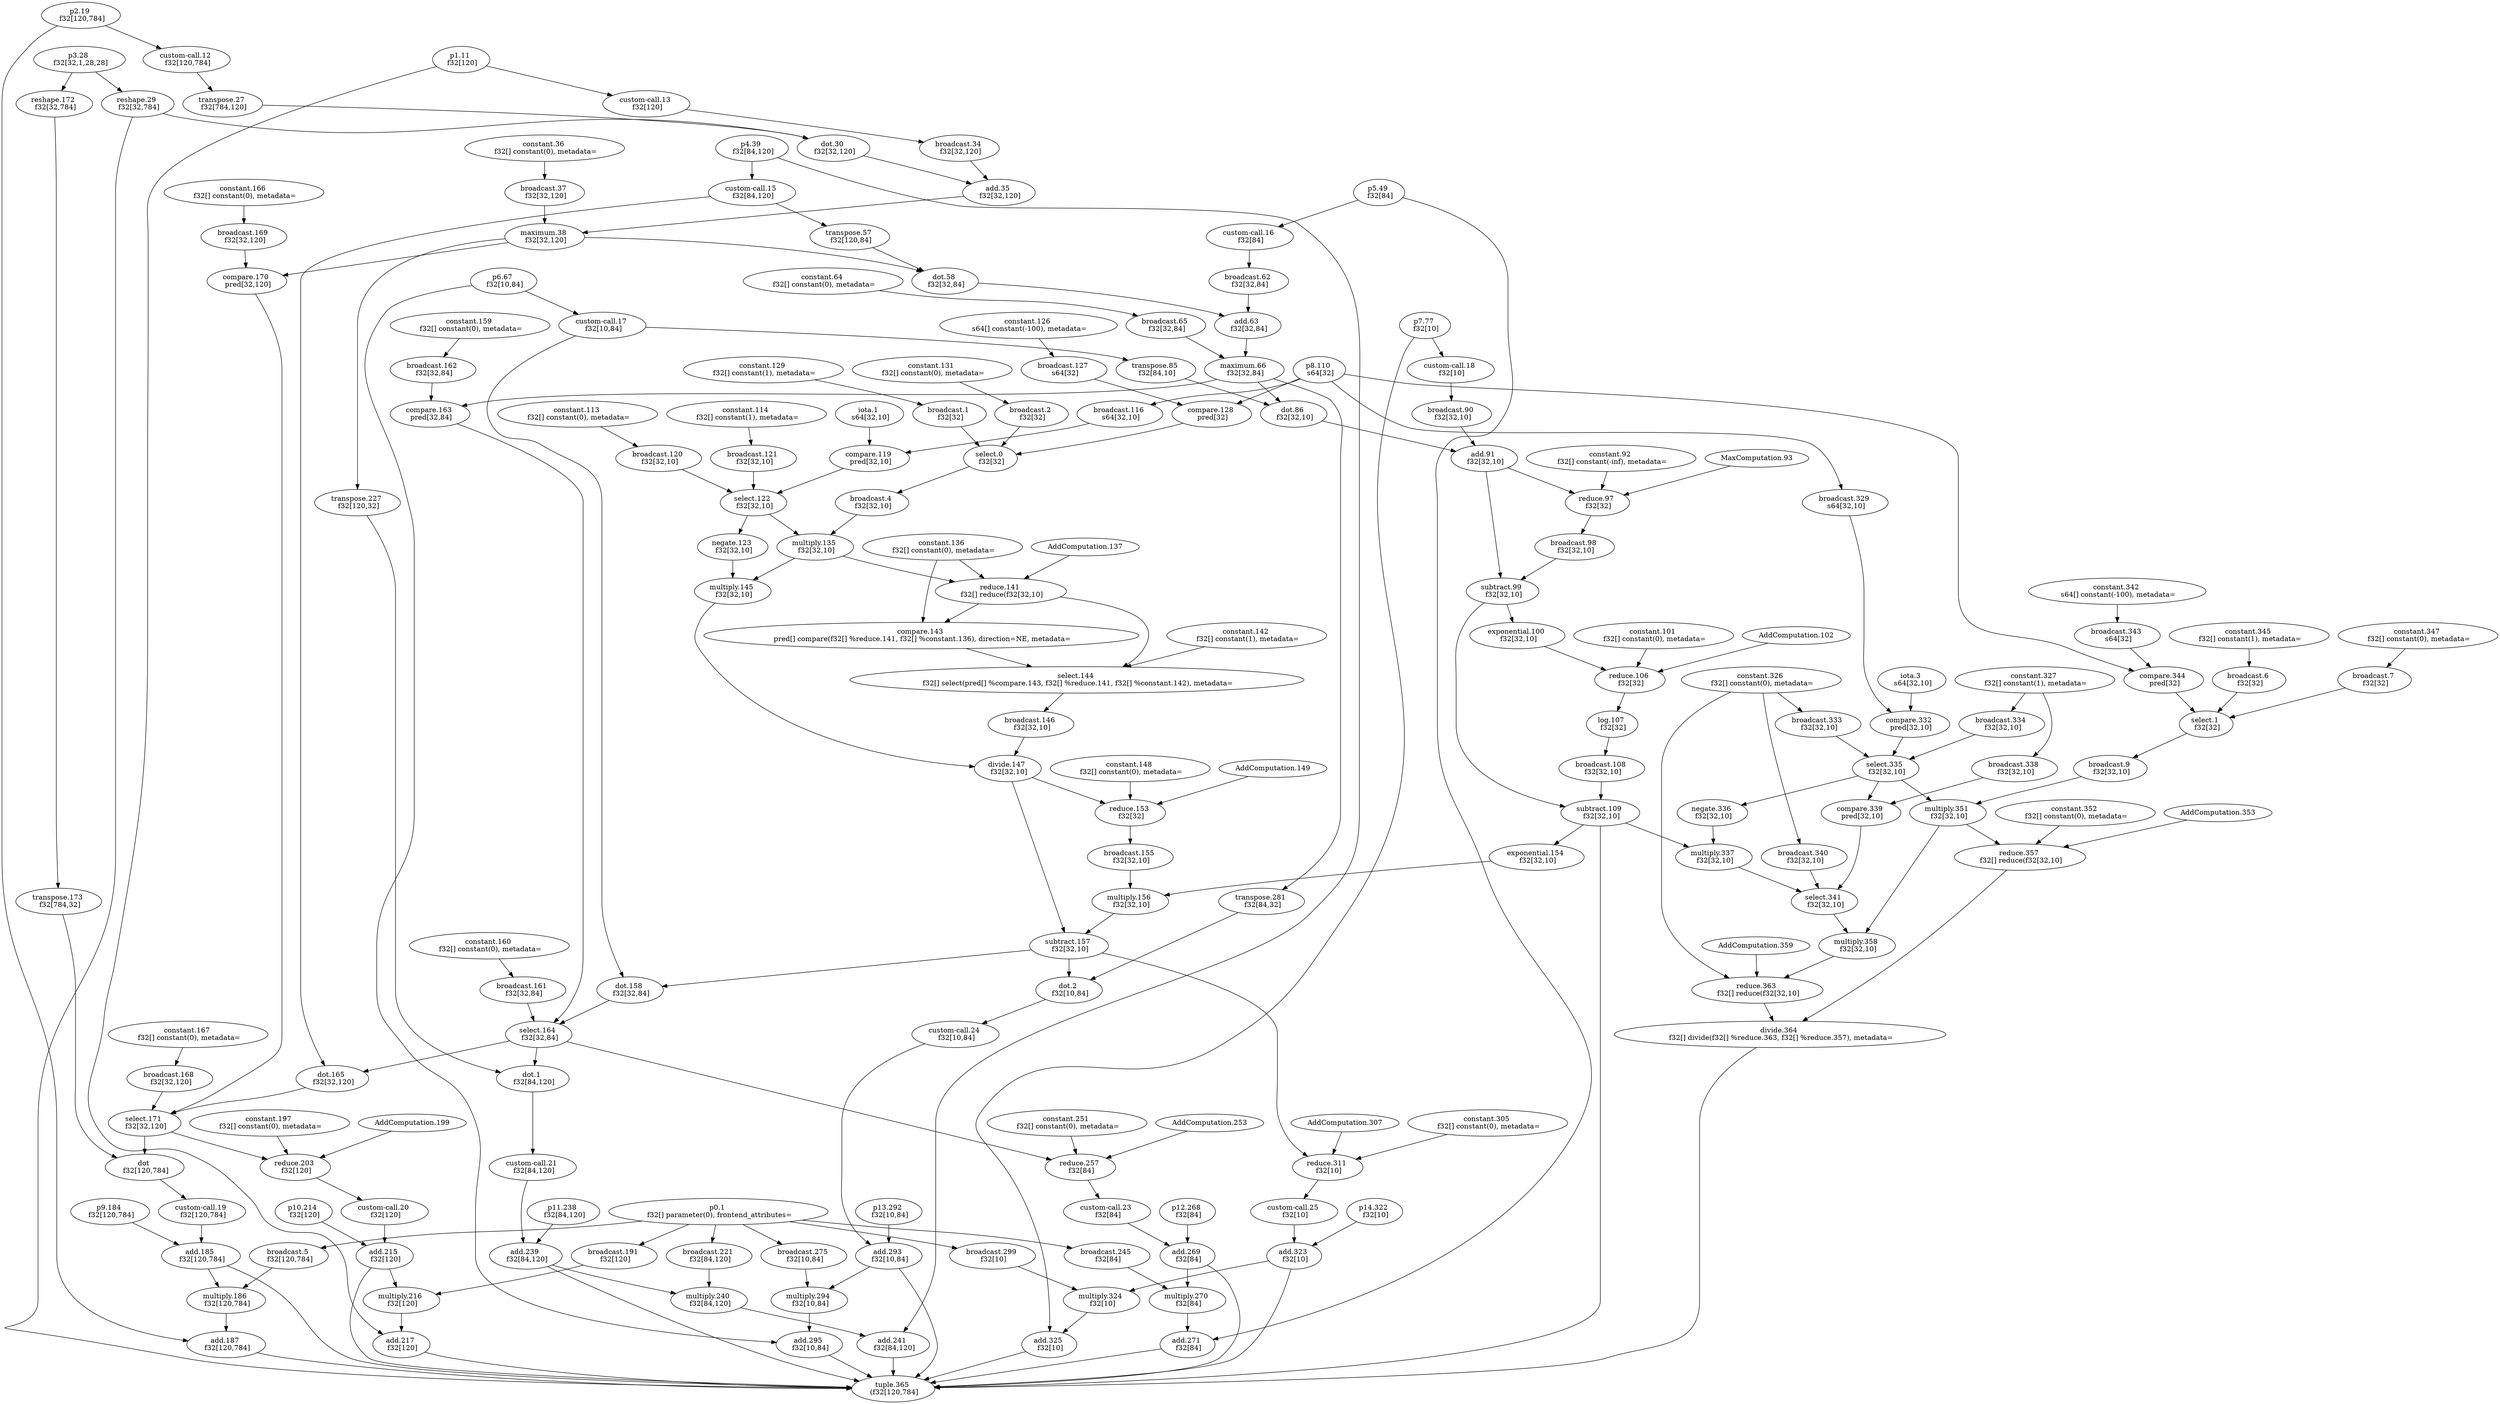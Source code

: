 digraph HloModule {
	"p2.19" [label="p2.19 \n f32[120,784]"];
	"p9.184" [label="p9.184 \n f32[120,784]"];
	"p3.28" [label="p3.28 \n f32[32,1,28,28]"];
	"reshape.29" [label="reshape.29 \n f32[32,784]"];
	"custom-call.12" [label="custom-call.12 \n f32[120,784]"];
	"transpose.27" [label="transpose.27 \n f32[784,120]"];
	"dot.30" [label="dot.30 \n f32[32,120]"];
	"p1.11" [label="p1.11 \n f32[120]"];
	"custom-call.13" [label="custom-call.13 \n f32[120]"];
	"broadcast.34" [label="broadcast.34 \n f32[32,120]"];
	"add.35" [label="add.35 \n f32[32,120]"];
	"constant.36" [label="constant.36 \n f32[] constant(0), metadata="];
	"broadcast.37" [label="broadcast.37 \n f32[32,120]"];
	"maximum.38" [label="maximum.38 \n f32[32,120]"];
	"constant.166" [label="constant.166 \n f32[] constant(0), metadata="];
	"broadcast.169" [label="broadcast.169 \n f32[32,120]"];
	"compare.170" [label="compare.170 \n pred[32,120]"];
	"p4.39" [label="p4.39 \n f32[84,120]"];
	"custom-call.15" [label="custom-call.15 \n f32[84,120]"];
	"transpose.57" [label="transpose.57 \n f32[120,84]"];
	"dot.58" [label="dot.58 \n f32[32,84]"];
	"p5.49" [label="p5.49 \n f32[84]"];
	"custom-call.16" [label="custom-call.16 \n f32[84]"];
	"broadcast.62" [label="broadcast.62 \n f32[32,84]"];
	"add.63" [label="add.63 \n f32[32,84]"];
	"constant.64" [label="constant.64 \n f32[] constant(0), metadata="];
	"broadcast.65" [label="broadcast.65 \n f32[32,84]"];
	"maximum.66" [label="maximum.66 \n f32[32,84]"];
	"constant.159" [label="constant.159 \n f32[] constant(0), metadata="];
	"broadcast.162" [label="broadcast.162 \n f32[32,84]"];
	"compare.163" [label="compare.163 \n pred[32,84]"];
	"p8.110" [label="p8.110 \n s64[32]"];
	"broadcast.116" [label="broadcast.116 \n s64[32,10]"];
	"iota.1" [label="iota.1 \n s64[32,10]"];
	"compare.119" [label="compare.119 \n pred[32,10]"];
	"constant.114" [label="constant.114 \n f32[] constant(1), metadata="];
	"broadcast.121" [label="broadcast.121 \n f32[32,10]"];
	"constant.113" [label="constant.113 \n f32[] constant(0), metadata="];
	"broadcast.120" [label="broadcast.120 \n f32[32,10]"];
	"select.122" [label="select.122 \n f32[32,10]"];
	"negate.123" [label="negate.123 \n f32[32,10]"];
	"constant.126" [label="constant.126 \n s64[] constant(-100), metadata="];
	"broadcast.127" [label="broadcast.127 \n s64[32]"];
	"compare.128" [label="compare.128 \n pred[32]"];
	"constant.129" [label="constant.129 \n f32[] constant(1), metadata="];
	"broadcast.1" [label="broadcast.1 \n f32[32]"];
	"constant.131" [label="constant.131 \n f32[] constant(0), metadata="];
	"broadcast.2" [label="broadcast.2 \n f32[32]"];
	"select.0" [label="select.0 \n f32[32]"];
	"broadcast.4" [label="broadcast.4 \n f32[32,10]"];
	"multiply.135" [label="multiply.135 \n f32[32,10]"];
	"multiply.145" [label="multiply.145 \n f32[32,10]"];
	"constant.136" [label="constant.136 \n f32[] constant(0), metadata="];
	"reduce.141" [label="reduce.141 \n f32[] reduce(f32[32,10]"];
	"compare.143" [label="compare.143 \n pred[] compare(f32[] %reduce.141, f32[] %constant.136), direction=NE, metadata="];
	"constant.142" [label="constant.142 \n f32[] constant(1), metadata="];
	"select.144" [label="select.144 \n f32[] select(pred[] %compare.143, f32[] %reduce.141, f32[] %constant.142), metadata="];
	"broadcast.146" [label="broadcast.146 \n f32[32,10]"];
	"divide.147" [label="divide.147 \n f32[32,10]"];
	"p6.67" [label="p6.67 \n f32[10,84]"];
	"custom-call.17" [label="custom-call.17 \n f32[10,84]"];
	"transpose.85" [label="transpose.85 \n f32[84,10]"];
	"dot.86" [label="dot.86 \n f32[32,10]"];
	"p7.77" [label="p7.77 \n f32[10]"];
	"custom-call.18" [label="custom-call.18 \n f32[10]"];
	"broadcast.90" [label="broadcast.90 \n f32[32,10]"];
	"add.91" [label="add.91 \n f32[32,10]"];
	"constant.92" [label="constant.92 \n f32[] constant(-inf), metadata="];
	"reduce.97" [label="reduce.97 \n f32[32]"];
	"broadcast.98" [label="broadcast.98 \n f32[32,10]"];
	"subtract.99" [label="subtract.99 \n f32[32,10]"];
	"exponential.100" [label="exponential.100 \n f32[32,10]"];
	"constant.101" [label="constant.101 \n f32[] constant(0), metadata="];
	"reduce.106" [label="reduce.106 \n f32[32]"];
	"log.107" [label="log.107 \n f32[32]"];
	"broadcast.108" [label="broadcast.108 \n f32[32,10]"];
	"subtract.109" [label="subtract.109 \n f32[32,10]"];
	"exponential.154" [label="exponential.154 \n f32[32,10]"];
	"constant.148" [label="constant.148 \n f32[] constant(0), metadata="];
	"reduce.153" [label="reduce.153 \n f32[32]"];
	"broadcast.155" [label="broadcast.155 \n f32[32,10]"];
	"multiply.156" [label="multiply.156 \n f32[32,10]"];
	"subtract.157" [label="subtract.157 \n f32[32,10]"];
	"dot.158" [label="dot.158 \n f32[32,84]"];
	"constant.160" [label="constant.160 \n f32[] constant(0), metadata="];
	"broadcast.161" [label="broadcast.161 \n f32[32,84]"];
	"select.164" [label="select.164 \n f32[32,84]"];
	"dot.165" [label="dot.165 \n f32[32,120]"];
	"constant.167" [label="constant.167 \n f32[] constant(0), metadata="];
	"broadcast.168" [label="broadcast.168 \n f32[32,120]"];
	"select.171" [label="select.171 \n f32[32,120]"];
	"reshape.172" [label="reshape.172 \n f32[32,784]"];
	"transpose.173" [label="transpose.173 \n f32[784,32]"];
	"dot" [label="dot \n f32[120,784]"];
	"custom-call.19" [label="custom-call.19 \n f32[120,784]"];
	"add.185" [label="add.185 \n f32[120,784]"];
	"p0.1" [label="p0.1 \n f32[] parameter(0), frontend_attributes="];
	"broadcast.5" [label="broadcast.5 \n f32[120,784]"];
	"multiply.186" [label="multiply.186 \n f32[120,784]"];
	"add.187" [label="add.187 \n f32[120,784]"];
	"p10.214" [label="p10.214 \n f32[120]"];
	"constant.197" [label="constant.197 \n f32[] constant(0), metadata="];
	"reduce.203" [label="reduce.203 \n f32[120]"];
	"custom-call.20" [label="custom-call.20 \n f32[120]"];
	"add.215" [label="add.215 \n f32[120]"];
	"broadcast.191" [label="broadcast.191 \n f32[120]"];
	"multiply.216" [label="multiply.216 \n f32[120]"];
	"add.217" [label="add.217 \n f32[120]"];
	"p11.238" [label="p11.238 \n f32[84,120]"];
	"transpose.227" [label="transpose.227 \n f32[120,32]"];
	"dot.1" [label="dot.1 \n f32[84,120]"];
	"custom-call.21" [label="custom-call.21 \n f32[84,120]"];
	"add.239" [label="add.239 \n f32[84,120]"];
	"broadcast.221" [label="broadcast.221 \n f32[84,120]"];
	"multiply.240" [label="multiply.240 \n f32[84,120]"];
	"add.241" [label="add.241 \n f32[84,120]"];
	"p12.268" [label="p12.268 \n f32[84]"];
	"constant.251" [label="constant.251 \n f32[] constant(0), metadata="];
	"reduce.257" [label="reduce.257 \n f32[84]"];
	"custom-call.23" [label="custom-call.23 \n f32[84]"];
	"add.269" [label="add.269 \n f32[84]"];
	"broadcast.245" [label="broadcast.245 \n f32[84]"];
	"multiply.270" [label="multiply.270 \n f32[84]"];
	"add.271" [label="add.271 \n f32[84]"];
	"p13.292" [label="p13.292 \n f32[10,84]"];
	"transpose.281" [label="transpose.281 \n f32[84,32]"];
	"dot.2" [label="dot.2 \n f32[10,84]"];
	"custom-call.24" [label="custom-call.24 \n f32[10,84]"];
	"add.293" [label="add.293 \n f32[10,84]"];
	"broadcast.275" [label="broadcast.275 \n f32[10,84]"];
	"multiply.294" [label="multiply.294 \n f32[10,84]"];
	"add.295" [label="add.295 \n f32[10,84]"];
	"p14.322" [label="p14.322 \n f32[10]"];
	"constant.305" [label="constant.305 \n f32[] constant(0), metadata="];
	"reduce.311" [label="reduce.311 \n f32[10]"];
	"custom-call.25" [label="custom-call.25 \n f32[10]"];
	"add.323" [label="add.323 \n f32[10]"];
	"broadcast.299" [label="broadcast.299 \n f32[10]"];
	"multiply.324" [label="multiply.324 \n f32[10]"];
	"add.325" [label="add.325 \n f32[10]"];
	"broadcast.329" [label="broadcast.329 \n s64[32,10]"];
	"iota.3" [label="iota.3 \n s64[32,10]"];
	"compare.332" [label="compare.332 \n pred[32,10]"];
	"constant.327" [label="constant.327 \n f32[] constant(1), metadata="];
	"broadcast.334" [label="broadcast.334 \n f32[32,10]"];
	"constant.326" [label="constant.326 \n f32[] constant(0), metadata="];
	"broadcast.333" [label="broadcast.333 \n f32[32,10]"];
	"select.335" [label="select.335 \n f32[32,10]"];
	"broadcast.338" [label="broadcast.338 \n f32[32,10]"];
	"compare.339" [label="compare.339 \n pred[32,10]"];
	"broadcast.340" [label="broadcast.340 \n f32[32,10]"];
	"negate.336" [label="negate.336 \n f32[32,10]"];
	"multiply.337" [label="multiply.337 \n f32[32,10]"];
	"select.341" [label="select.341 \n f32[32,10]"];
	"constant.342" [label="constant.342 \n s64[] constant(-100), metadata="];
	"broadcast.343" [label="broadcast.343 \n s64[32]"];
	"compare.344" [label="compare.344 \n pred[32]"];
	"constant.345" [label="constant.345 \n f32[] constant(1), metadata="];
	"broadcast.6" [label="broadcast.6 \n f32[32]"];
	"constant.347" [label="constant.347 \n f32[] constant(0), metadata="];
	"broadcast.7" [label="broadcast.7 \n f32[32]"];
	"select.1" [label="select.1 \n f32[32]"];
	"broadcast.9" [label="broadcast.9 \n f32[32,10]"];
	"multiply.351" [label="multiply.351 \n f32[32,10]"];
	"multiply.358" [label="multiply.358 \n f32[32,10]"];
	"reduce.363" [label="reduce.363 \n f32[] reduce(f32[32,10]"];
	"constant.352" [label="constant.352 \n f32[] constant(0), metadata="];
	"reduce.357" [label="reduce.357 \n f32[] reduce(f32[32,10]"];
	"divide.364" [label="divide.364 \n f32[] divide(f32[] %reduce.363, f32[] %reduce.357), metadata="];
	"tuple.365" [label="tuple.365 \n (f32[120,784]"]; 
 	"p3.28" -> "reshape.29";
	"p2.19" -> "custom-call.12";
	"custom-call.12" -> "transpose.27";
	"reshape.29" -> "dot.30";
	"transpose.27" -> "dot.30";
	"p1.11" -> "custom-call.13";
	"custom-call.13" -> "broadcast.34";
	"dot.30" -> "add.35";
	"broadcast.34" -> "add.35";
	"constant.36" -> "broadcast.37";
	"add.35" -> "maximum.38";
	"broadcast.37" -> "maximum.38";
	"constant.166" -> "broadcast.169";
	"maximum.38" -> "compare.170";
	"broadcast.169" -> "compare.170";
	"p4.39" -> "custom-call.15";
	"custom-call.15" -> "transpose.57";
	"maximum.38" -> "dot.58";
	"transpose.57" -> "dot.58";
	"p5.49" -> "custom-call.16";
	"custom-call.16" -> "broadcast.62";
	"dot.58" -> "add.63";
	"broadcast.62" -> "add.63";
	"constant.64" -> "broadcast.65";
	"add.63" -> "maximum.66";
	"broadcast.65" -> "maximum.66";
	"constant.159" -> "broadcast.162";
	"maximum.66" -> "compare.163";
	"broadcast.162" -> "compare.163";
	"p8.110" -> "broadcast.116";
	"broadcast.116" -> "compare.119";
	"iota.1" -> "compare.119";
	"constant.114" -> "broadcast.121";
	"constant.113" -> "broadcast.120";
	"compare.119" -> "select.122";
	"broadcast.121" -> "select.122";
	"broadcast.120" -> "select.122";
	"select.122" -> "negate.123";
	"constant.126" -> "broadcast.127";
	"p8.110" -> "compare.128";
	"broadcast.127" -> "compare.128";
	"constant.129" -> "broadcast.1";
	"constant.131" -> "broadcast.2";
	"compare.128" -> "select.0";
	"broadcast.1" -> "select.0";
	"broadcast.2" -> "select.0";
	"select.0" -> "broadcast.4";
	"broadcast.4" -> "multiply.135";
	"select.122" -> "multiply.135";
	"negate.123" -> "multiply.145";
	"multiply.135" -> "multiply.145";
	"multiply.135" -> "reduce.141";
	"constant.136" -> "reduce.141";
	"AddComputation.137" -> "reduce.141";
	"reduce.141" -> "compare.143";
	"constant.136" -> "compare.143";
	"compare.143" -> "select.144";
	"reduce.141" -> "select.144";
	"constant.142" -> "select.144";
	"select.144" -> "broadcast.146";
	"multiply.145" -> "divide.147";
	"broadcast.146" -> "divide.147";
	"p6.67" -> "custom-call.17";
	"custom-call.17" -> "transpose.85";
	"maximum.66" -> "dot.86";
	"transpose.85" -> "dot.86";
	"p7.77" -> "custom-call.18";
	"custom-call.18" -> "broadcast.90";
	"dot.86" -> "add.91";
	"broadcast.90" -> "add.91";
	"add.91" -> "reduce.97";
	"constant.92" -> "reduce.97";
	"MaxComputation.93" -> "reduce.97";
	"reduce.97" -> "broadcast.98";
	"add.91" -> "subtract.99";
	"broadcast.98" -> "subtract.99";
	"subtract.99" -> "exponential.100";
	"exponential.100" -> "reduce.106";
	"constant.101" -> "reduce.106";
	"AddComputation.102" -> "reduce.106";
	"reduce.106" -> "log.107";
	"log.107" -> "broadcast.108";
	"subtract.99" -> "subtract.109";
	"broadcast.108" -> "subtract.109";
	"subtract.109" -> "exponential.154";
	"divide.147" -> "reduce.153";
	"constant.148" -> "reduce.153";
	"AddComputation.149" -> "reduce.153";
	"reduce.153" -> "broadcast.155";
	"exponential.154" -> "multiply.156";
	"broadcast.155" -> "multiply.156";
	"divide.147" -> "subtract.157";
	"multiply.156" -> "subtract.157";
	"subtract.157" -> "dot.158";
	"custom-call.17" -> "dot.158";
	"constant.160" -> "broadcast.161";
	"compare.163" -> "select.164";
	"dot.158" -> "select.164";
	"broadcast.161" -> "select.164";
	"select.164" -> "dot.165";
	"custom-call.15" -> "dot.165";
	"constant.167" -> "broadcast.168";
	"compare.170" -> "select.171";
	"dot.165" -> "select.171";
	"broadcast.168" -> "select.171";
	"p3.28" -> "reshape.172";
	"reshape.172" -> "transpose.173";
	"select.171" -> "dot";
	"transpose.173" -> "dot";
	"dot" -> "custom-call.19";
	"p9.184" -> "add.185";
	"custom-call.19" -> "add.185";
	"p0.1" -> "broadcast.5";
	"add.185" -> "multiply.186";
	"broadcast.5" -> "multiply.186";
	"p2.19" -> "add.187";
	"multiply.186" -> "add.187";
	"select.171" -> "reduce.203";
	"constant.197" -> "reduce.203";
	"AddComputation.199" -> "reduce.203";
	"reduce.203" -> "custom-call.20";
	"p10.214" -> "add.215";
	"custom-call.20" -> "add.215";
	"p0.1" -> "broadcast.191";
	"add.215" -> "multiply.216";
	"broadcast.191" -> "multiply.216";
	"p1.11" -> "add.217";
	"multiply.216" -> "add.217";
	"maximum.38" -> "transpose.227";
	"select.164" -> "dot.1";
	"transpose.227" -> "dot.1";
	"dot.1" -> "custom-call.21";
	"p11.238" -> "add.239";
	"custom-call.21" -> "add.239";
	"p0.1" -> "broadcast.221";
	"add.239" -> "multiply.240";
	"broadcast.221" -> "multiply.240";
	"p4.39" -> "add.241";
	"multiply.240" -> "add.241";
	"select.164" -> "reduce.257";
	"constant.251" -> "reduce.257";
	"AddComputation.253" -> "reduce.257";
	"reduce.257" -> "custom-call.23";
	"p12.268" -> "add.269";
	"custom-call.23" -> "add.269";
	"p0.1" -> "broadcast.245";
	"add.269" -> "multiply.270";
	"broadcast.245" -> "multiply.270";
	"p5.49" -> "add.271";
	"multiply.270" -> "add.271";
	"maximum.66" -> "transpose.281";
	"subtract.157" -> "dot.2";
	"transpose.281" -> "dot.2";
	"dot.2" -> "custom-call.24";
	"p13.292" -> "add.293";
	"custom-call.24" -> "add.293";
	"p0.1" -> "broadcast.275";
	"add.293" -> "multiply.294";
	"broadcast.275" -> "multiply.294";
	"p6.67" -> "add.295";
	"multiply.294" -> "add.295";
	"subtract.157" -> "reduce.311";
	"constant.305" -> "reduce.311";
	"AddComputation.307" -> "reduce.311";
	"reduce.311" -> "custom-call.25";
	"p14.322" -> "add.323";
	"custom-call.25" -> "add.323";
	"p0.1" -> "broadcast.299";
	"add.323" -> "multiply.324";
	"broadcast.299" -> "multiply.324";
	"p7.77" -> "add.325";
	"multiply.324" -> "add.325";
	"p8.110" -> "broadcast.329";
	"broadcast.329" -> "compare.332";
	"iota.3" -> "compare.332";
	"constant.327" -> "broadcast.334";
	"constant.326" -> "broadcast.333";
	"compare.332" -> "select.335";
	"broadcast.334" -> "select.335";
	"broadcast.333" -> "select.335";
	"constant.327" -> "broadcast.338";
	"select.335" -> "compare.339";
	"broadcast.338" -> "compare.339";
	"constant.326" -> "broadcast.340";
	"select.335" -> "negate.336";
	"negate.336" -> "multiply.337";
	"subtract.109" -> "multiply.337";
	"compare.339" -> "select.341";
	"broadcast.340" -> "select.341";
	"multiply.337" -> "select.341";
	"constant.342" -> "broadcast.343";
	"p8.110" -> "compare.344";
	"broadcast.343" -> "compare.344";
	"constant.345" -> "broadcast.6";
	"constant.347" -> "broadcast.7";
	"compare.344" -> "select.1";
	"broadcast.6" -> "select.1";
	"broadcast.7" -> "select.1";
	"select.1" -> "broadcast.9";
	"broadcast.9" -> "multiply.351";
	"select.335" -> "multiply.351";
	"select.341" -> "multiply.358";
	"multiply.351" -> "multiply.358";
	"multiply.358" -> "reduce.363";
	"constant.326" -> "reduce.363";
	"AddComputation.359" -> "reduce.363";
	"multiply.351" -> "reduce.357";
	"constant.352" -> "reduce.357";
	"AddComputation.353" -> "reduce.357";
	"reduce.363" -> "divide.364";
	"reduce.357" -> "divide.364";
	"add.187" -> "tuple.365";
	"add.217" -> "tuple.365";
	"add.241" -> "tuple.365";
	"add.271" -> "tuple.365";
	"add.295" -> "tuple.365";
	"add.325" -> "tuple.365";
	"add.323" -> "tuple.365";
	"add.293" -> "tuple.365";
	"add.269" -> "tuple.365";
	"add.239" -> "tuple.365";
	"add.215" -> "tuple.365";
	"add.185" -> "tuple.365";
	"reshape.29" -> "tuple.365";
	"subtract.109" -> "tuple.365";
	"divide.364" -> "tuple.365";
}
